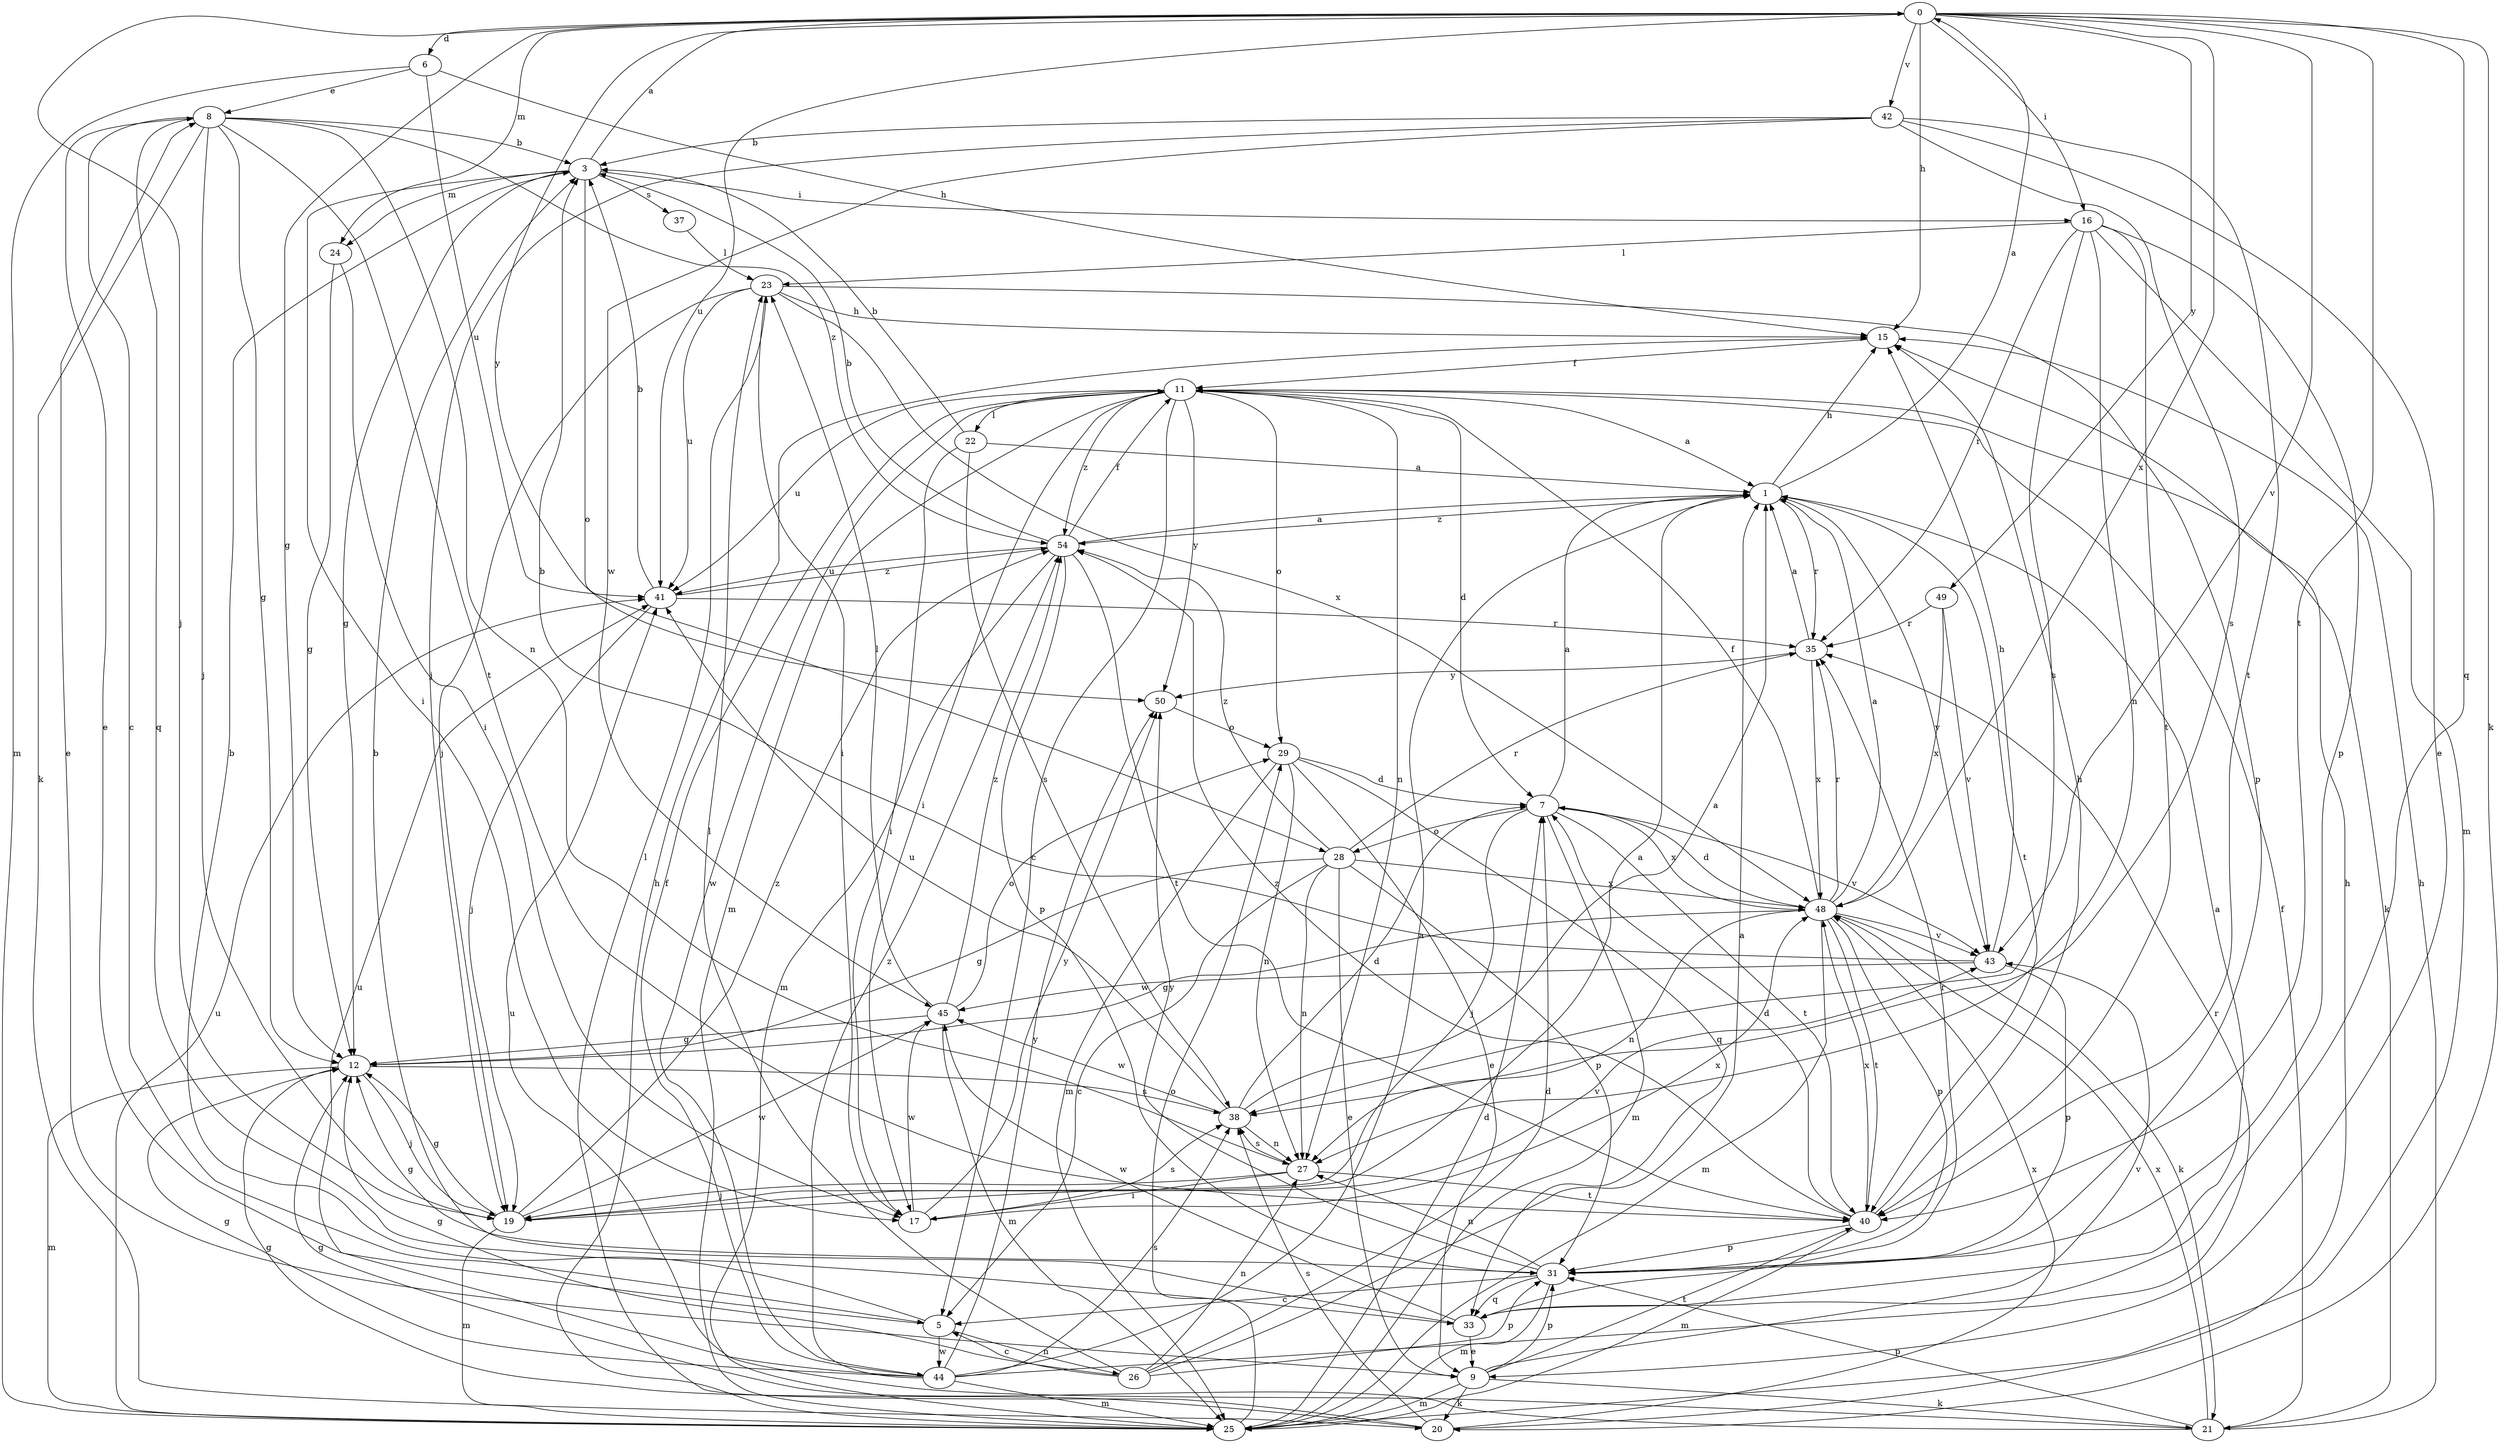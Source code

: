 strict digraph  {
0;
1;
3;
5;
6;
7;
8;
9;
11;
12;
15;
16;
17;
19;
20;
21;
22;
23;
24;
25;
26;
27;
28;
29;
31;
33;
35;
37;
38;
40;
41;
42;
43;
44;
45;
48;
49;
50;
54;
0 -> 6  [label=d];
0 -> 12  [label=g];
0 -> 15  [label=h];
0 -> 16  [label=i];
0 -> 19  [label=j];
0 -> 20  [label=k];
0 -> 24  [label=m];
0 -> 33  [label=q];
0 -> 40  [label=t];
0 -> 41  [label=u];
0 -> 42  [label=v];
0 -> 43  [label=v];
0 -> 48  [label=x];
0 -> 49  [label=y];
0 -> 50  [label=y];
1 -> 0  [label=a];
1 -> 15  [label=h];
1 -> 35  [label=r];
1 -> 40  [label=t];
1 -> 43  [label=v];
1 -> 54  [label=z];
3 -> 0  [label=a];
3 -> 12  [label=g];
3 -> 16  [label=i];
3 -> 17  [label=i];
3 -> 24  [label=m];
3 -> 28  [label=o];
3 -> 37  [label=s];
5 -> 3  [label=b];
5 -> 8  [label=e];
5 -> 26  [label=n];
5 -> 44  [label=w];
6 -> 8  [label=e];
6 -> 15  [label=h];
6 -> 25  [label=m];
6 -> 41  [label=u];
7 -> 1  [label=a];
7 -> 19  [label=j];
7 -> 25  [label=m];
7 -> 28  [label=o];
7 -> 40  [label=t];
7 -> 43  [label=v];
7 -> 48  [label=x];
8 -> 3  [label=b];
8 -> 5  [label=c];
8 -> 12  [label=g];
8 -> 19  [label=j];
8 -> 20  [label=k];
8 -> 27  [label=n];
8 -> 33  [label=q];
8 -> 40  [label=t];
8 -> 54  [label=z];
9 -> 8  [label=e];
9 -> 20  [label=k];
9 -> 21  [label=k];
9 -> 25  [label=m];
9 -> 31  [label=p];
9 -> 40  [label=t];
9 -> 43  [label=v];
11 -> 1  [label=a];
11 -> 5  [label=c];
11 -> 7  [label=d];
11 -> 17  [label=i];
11 -> 21  [label=k];
11 -> 22  [label=l];
11 -> 25  [label=m];
11 -> 27  [label=n];
11 -> 29  [label=o];
11 -> 41  [label=u];
11 -> 44  [label=w];
11 -> 50  [label=y];
11 -> 54  [label=z];
12 -> 19  [label=j];
12 -> 25  [label=m];
12 -> 38  [label=s];
15 -> 11  [label=f];
16 -> 23  [label=l];
16 -> 25  [label=m];
16 -> 27  [label=n];
16 -> 31  [label=p];
16 -> 35  [label=r];
16 -> 38  [label=s];
16 -> 40  [label=t];
17 -> 38  [label=s];
17 -> 45  [label=w];
17 -> 48  [label=x];
17 -> 50  [label=y];
19 -> 1  [label=a];
19 -> 12  [label=g];
19 -> 25  [label=m];
19 -> 43  [label=v];
19 -> 45  [label=w];
19 -> 54  [label=z];
20 -> 12  [label=g];
20 -> 15  [label=h];
20 -> 23  [label=l];
20 -> 38  [label=s];
20 -> 48  [label=x];
21 -> 11  [label=f];
21 -> 12  [label=g];
21 -> 15  [label=h];
21 -> 31  [label=p];
21 -> 41  [label=u];
21 -> 48  [label=x];
22 -> 1  [label=a];
22 -> 3  [label=b];
22 -> 17  [label=i];
22 -> 38  [label=s];
23 -> 15  [label=h];
23 -> 17  [label=i];
23 -> 19  [label=j];
23 -> 31  [label=p];
23 -> 41  [label=u];
23 -> 48  [label=x];
24 -> 12  [label=g];
24 -> 17  [label=i];
25 -> 7  [label=d];
25 -> 15  [label=h];
25 -> 29  [label=o];
25 -> 41  [label=u];
26 -> 1  [label=a];
26 -> 5  [label=c];
26 -> 7  [label=d];
26 -> 12  [label=g];
26 -> 23  [label=l];
26 -> 27  [label=n];
26 -> 31  [label=p];
27 -> 17  [label=i];
27 -> 19  [label=j];
27 -> 38  [label=s];
27 -> 40  [label=t];
28 -> 5  [label=c];
28 -> 9  [label=e];
28 -> 12  [label=g];
28 -> 27  [label=n];
28 -> 31  [label=p];
28 -> 35  [label=r];
28 -> 48  [label=x];
28 -> 54  [label=z];
29 -> 7  [label=d];
29 -> 9  [label=e];
29 -> 25  [label=m];
29 -> 27  [label=n];
29 -> 33  [label=q];
31 -> 5  [label=c];
31 -> 12  [label=g];
31 -> 25  [label=m];
31 -> 27  [label=n];
31 -> 33  [label=q];
31 -> 50  [label=y];
33 -> 1  [label=a];
33 -> 3  [label=b];
33 -> 9  [label=e];
33 -> 35  [label=r];
33 -> 45  [label=w];
35 -> 1  [label=a];
35 -> 48  [label=x];
35 -> 50  [label=y];
37 -> 23  [label=l];
38 -> 1  [label=a];
38 -> 7  [label=d];
38 -> 27  [label=n];
38 -> 41  [label=u];
38 -> 45  [label=w];
40 -> 7  [label=d];
40 -> 15  [label=h];
40 -> 25  [label=m];
40 -> 31  [label=p];
40 -> 48  [label=x];
40 -> 54  [label=z];
41 -> 3  [label=b];
41 -> 19  [label=j];
41 -> 35  [label=r];
41 -> 54  [label=z];
42 -> 3  [label=b];
42 -> 9  [label=e];
42 -> 19  [label=j];
42 -> 38  [label=s];
42 -> 40  [label=t];
42 -> 45  [label=w];
43 -> 3  [label=b];
43 -> 15  [label=h];
43 -> 31  [label=p];
43 -> 45  [label=w];
44 -> 1  [label=a];
44 -> 11  [label=f];
44 -> 12  [label=g];
44 -> 25  [label=m];
44 -> 35  [label=r];
44 -> 38  [label=s];
44 -> 41  [label=u];
44 -> 50  [label=y];
44 -> 54  [label=z];
45 -> 12  [label=g];
45 -> 23  [label=l];
45 -> 25  [label=m];
45 -> 29  [label=o];
45 -> 54  [label=z];
48 -> 1  [label=a];
48 -> 7  [label=d];
48 -> 11  [label=f];
48 -> 12  [label=g];
48 -> 21  [label=k];
48 -> 25  [label=m];
48 -> 27  [label=n];
48 -> 31  [label=p];
48 -> 35  [label=r];
48 -> 40  [label=t];
48 -> 43  [label=v];
49 -> 35  [label=r];
49 -> 43  [label=v];
49 -> 48  [label=x];
50 -> 29  [label=o];
54 -> 1  [label=a];
54 -> 3  [label=b];
54 -> 11  [label=f];
54 -> 25  [label=m];
54 -> 31  [label=p];
54 -> 40  [label=t];
54 -> 41  [label=u];
}
